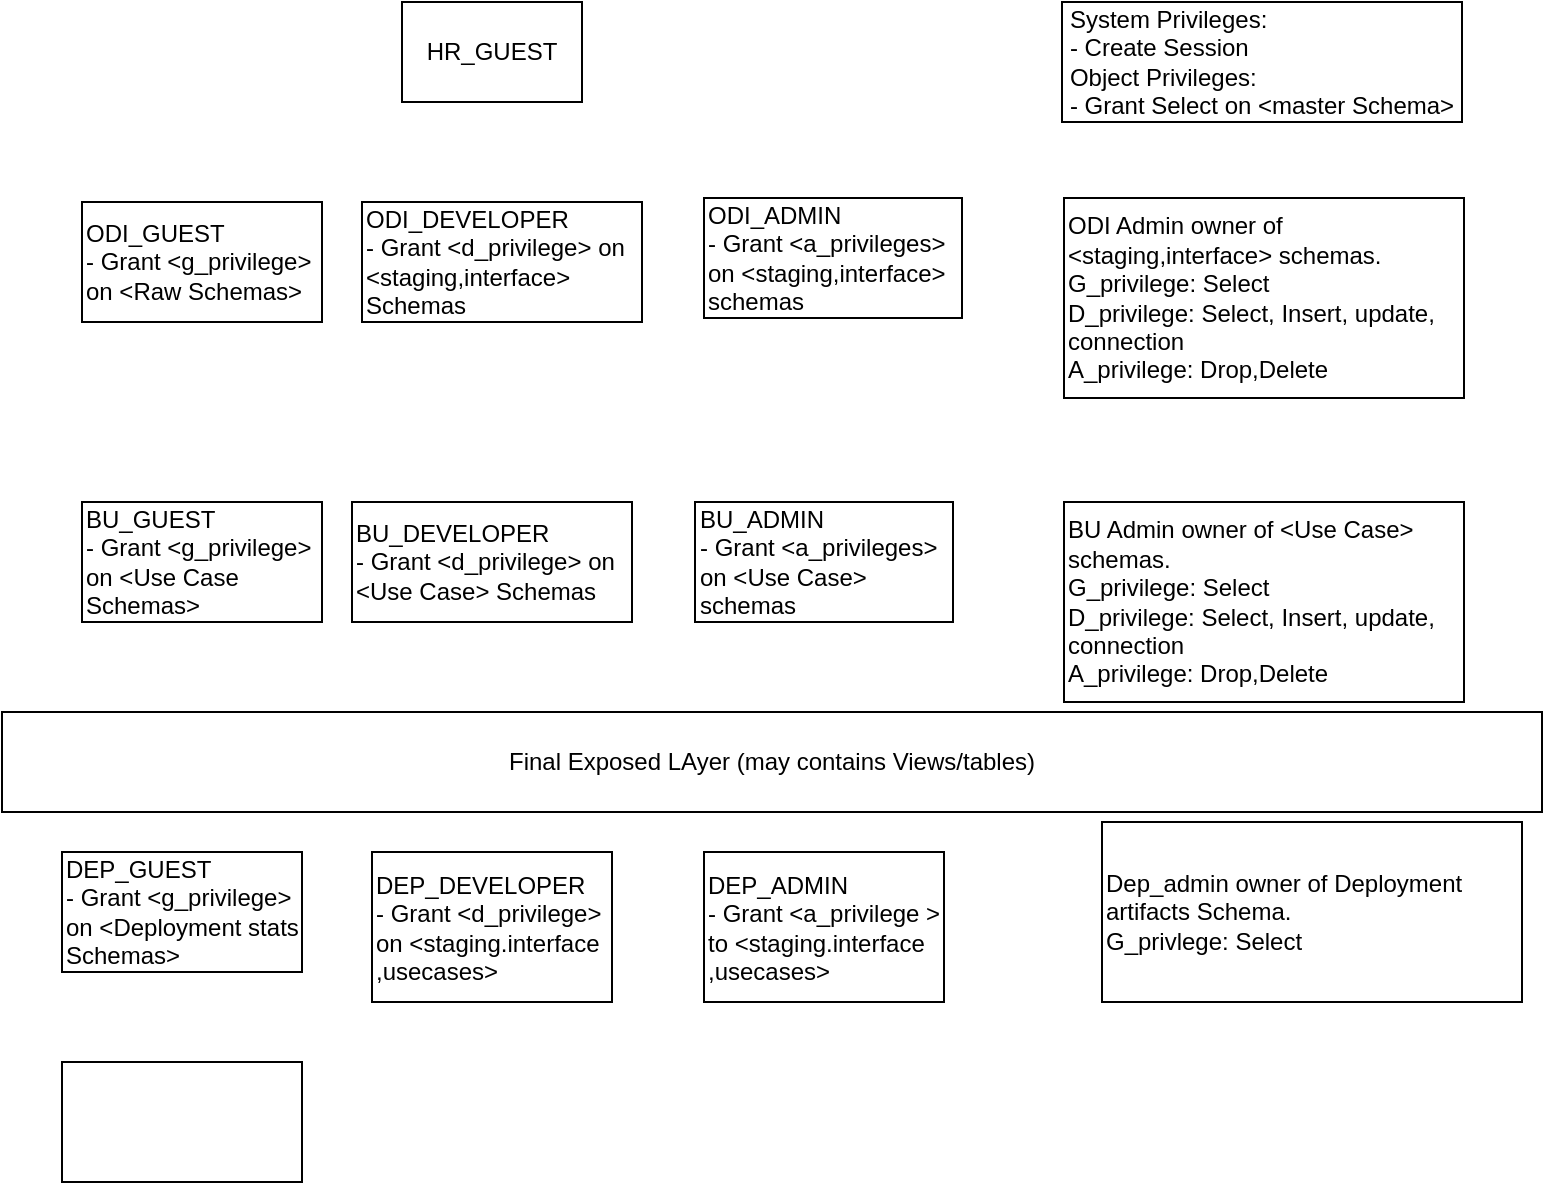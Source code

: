 <mxfile version="16.4.6" type="github">
  <diagram name="Page-1" id="74e2e168-ea6b-b213-b513-2b3c1d86103e">
    <mxGraphModel dx="1984" dy="415" grid="1" gridSize="10" guides="1" tooltips="1" connect="1" arrows="1" fold="1" page="1" pageScale="1" pageWidth="1100" pageHeight="850" background="none" math="0" shadow="0">
      <root>
        <mxCell id="0" />
        <mxCell id="1" parent="0" />
        <mxCell id="h4wa_y0mAoA6kcFQSZ7C-1" value="HR_GUEST" style="rounded=0;whiteSpace=wrap;html=1;" vertex="1" parent="1">
          <mxGeometry x="170" y="20" width="90" height="50" as="geometry" />
        </mxCell>
        <mxCell id="h4wa_y0mAoA6kcFQSZ7C-4" value="&lt;div style=&quot;text-align: left&quot;&gt;&lt;span&gt;System Privileges:&lt;/span&gt;&lt;/div&gt;&lt;span&gt;&lt;div style=&quot;text-align: left&quot;&gt;&lt;span&gt;- Create Session&lt;/span&gt;&lt;/div&gt;&lt;div style=&quot;text-align: left&quot;&gt;&lt;span&gt;Object Privileges:&lt;/span&gt;&lt;/div&gt;&lt;div style=&quot;text-align: left&quot;&gt;&lt;span&gt;- Grant Select on &amp;lt;master Schema&amp;gt;&lt;/span&gt;&lt;/div&gt;&lt;/span&gt;" style="rounded=0;whiteSpace=wrap;html=1;" vertex="1" parent="1">
          <mxGeometry x="500" y="20" width="200" height="60" as="geometry" />
        </mxCell>
        <mxCell id="h4wa_y0mAoA6kcFQSZ7C-6" value="ODI_GUEST&lt;br&gt;- Grant &amp;lt;g_privilege&amp;gt; on &amp;lt;Raw Schemas&amp;gt;" style="rounded=0;whiteSpace=wrap;html=1;align=left;" vertex="1" parent="1">
          <mxGeometry x="10" y="120" width="120" height="60" as="geometry" />
        </mxCell>
        <mxCell id="h4wa_y0mAoA6kcFQSZ7C-7" value="ODI_DEVELOPER&lt;br&gt;- Grant &amp;lt;d_privilege&amp;gt; on &amp;lt;staging,interface&amp;gt; Schemas" style="rounded=0;whiteSpace=wrap;html=1;align=left;" vertex="1" parent="1">
          <mxGeometry x="150" y="120" width="140" height="60" as="geometry" />
        </mxCell>
        <mxCell id="h4wa_y0mAoA6kcFQSZ7C-8" value="ODI_ADMIN&lt;br&gt;- Grant &amp;lt;a_privileges&amp;gt;&lt;br&gt;on &amp;lt;staging,interface&amp;gt;&lt;br&gt;schemas" style="rounded=0;whiteSpace=wrap;html=1;align=left;" vertex="1" parent="1">
          <mxGeometry x="321" y="118" width="129" height="60" as="geometry" />
        </mxCell>
        <mxCell id="h4wa_y0mAoA6kcFQSZ7C-9" value="ODI Admin owner of &amp;lt;staging,interface&amp;gt; schemas.&lt;br&gt;&lt;div&gt;G_privilege: Select&lt;/div&gt;&lt;div&gt;D_privilege: Select, Insert, update, connection&lt;/div&gt;&lt;div&gt;A_privilege: Drop,Delete&lt;/div&gt;" style="rounded=0;whiteSpace=wrap;html=1;align=left;" vertex="1" parent="1">
          <mxGeometry x="501" y="118" width="200" height="100" as="geometry" />
        </mxCell>
        <mxCell id="h4wa_y0mAoA6kcFQSZ7C-10" value="DEP_GUEST&lt;br&gt;- Grant &amp;lt;g_privilege&amp;gt; on &amp;lt;Deployment stats Schemas&amp;gt;" style="rounded=0;whiteSpace=wrap;html=1;align=left;" vertex="1" parent="1">
          <mxGeometry y="445" width="120" height="60" as="geometry" />
        </mxCell>
        <mxCell id="h4wa_y0mAoA6kcFQSZ7C-11" value="DEP_DEVELOPER&lt;br&gt;- Grant &amp;lt;d_privilege&amp;gt;&lt;br&gt;on &amp;lt;staging.interface&lt;br&gt;,usecases&amp;gt;" style="rounded=0;whiteSpace=wrap;html=1;align=left;" vertex="1" parent="1">
          <mxGeometry x="155" y="445" width="120" height="75" as="geometry" />
        </mxCell>
        <mxCell id="h4wa_y0mAoA6kcFQSZ7C-12" value="DEP_ADMIN&lt;br&gt;- Grant &amp;lt;a_privilege &amp;gt;&lt;br&gt;to &amp;lt;staging.interface&lt;br&gt;,usecases&amp;gt;" style="whiteSpace=wrap;html=1;align=left;" vertex="1" parent="1">
          <mxGeometry x="321" y="445" width="120" height="75" as="geometry" />
        </mxCell>
        <mxCell id="h4wa_y0mAoA6kcFQSZ7C-13" value="" style="rounded=0;whiteSpace=wrap;html=1;" vertex="1" parent="1">
          <mxGeometry y="550" width="120" height="60" as="geometry" />
        </mxCell>
        <mxCell id="h4wa_y0mAoA6kcFQSZ7C-14" value="Final Exposed LAyer (may contains Views/tables)" style="rounded=0;whiteSpace=wrap;html=1;" vertex="1" parent="1">
          <mxGeometry x="-30" y="375" width="770" height="50" as="geometry" />
        </mxCell>
        <mxCell id="h4wa_y0mAoA6kcFQSZ7C-18" value="Dep_admin owner of Deployment artifacts Schema.&lt;br&gt;G_privlege: Select&amp;nbsp;" style="rounded=0;whiteSpace=wrap;html=1;align=left;" vertex="1" parent="1">
          <mxGeometry x="520" y="430" width="210" height="90" as="geometry" />
        </mxCell>
        <mxCell id="h4wa_y0mAoA6kcFQSZ7C-19" value="BU_GUEST&lt;br&gt;- Grant &amp;lt;g_privilege&amp;gt; on &amp;lt;Use Case Schemas&amp;gt;" style="rounded=0;whiteSpace=wrap;html=1;align=left;" vertex="1" parent="1">
          <mxGeometry x="10" y="270" width="120" height="60" as="geometry" />
        </mxCell>
        <mxCell id="h4wa_y0mAoA6kcFQSZ7C-20" value="BU_DEVELOPER&lt;br&gt;- Grant &amp;lt;d_privilege&amp;gt; on &amp;lt;Use Case&amp;gt; Schemas" style="rounded=0;whiteSpace=wrap;html=1;align=left;" vertex="1" parent="1">
          <mxGeometry x="145" y="270" width="140" height="60" as="geometry" />
        </mxCell>
        <mxCell id="h4wa_y0mAoA6kcFQSZ7C-21" value="BU_ADMIN&lt;br&gt;- Grant &amp;lt;a_privileges&amp;gt;&lt;br&gt;on &amp;lt;Use Case&amp;gt;&lt;br&gt;schemas" style="rounded=0;whiteSpace=wrap;html=1;align=left;" vertex="1" parent="1">
          <mxGeometry x="316.5" y="270" width="129" height="60" as="geometry" />
        </mxCell>
        <mxCell id="h4wa_y0mAoA6kcFQSZ7C-22" value="BU Admin owner of &amp;lt;Use Case&amp;gt; schemas.&lt;br&gt;&lt;div&gt;G_privilege: Select&lt;/div&gt;&lt;div&gt;D_privilege: Select, Insert, update, connection&lt;/div&gt;&lt;div&gt;A_privilege: Drop,Delete&lt;/div&gt;" style="rounded=0;whiteSpace=wrap;html=1;align=left;" vertex="1" parent="1">
          <mxGeometry x="501" y="270" width="200" height="100" as="geometry" />
        </mxCell>
      </root>
    </mxGraphModel>
  </diagram>
</mxfile>
